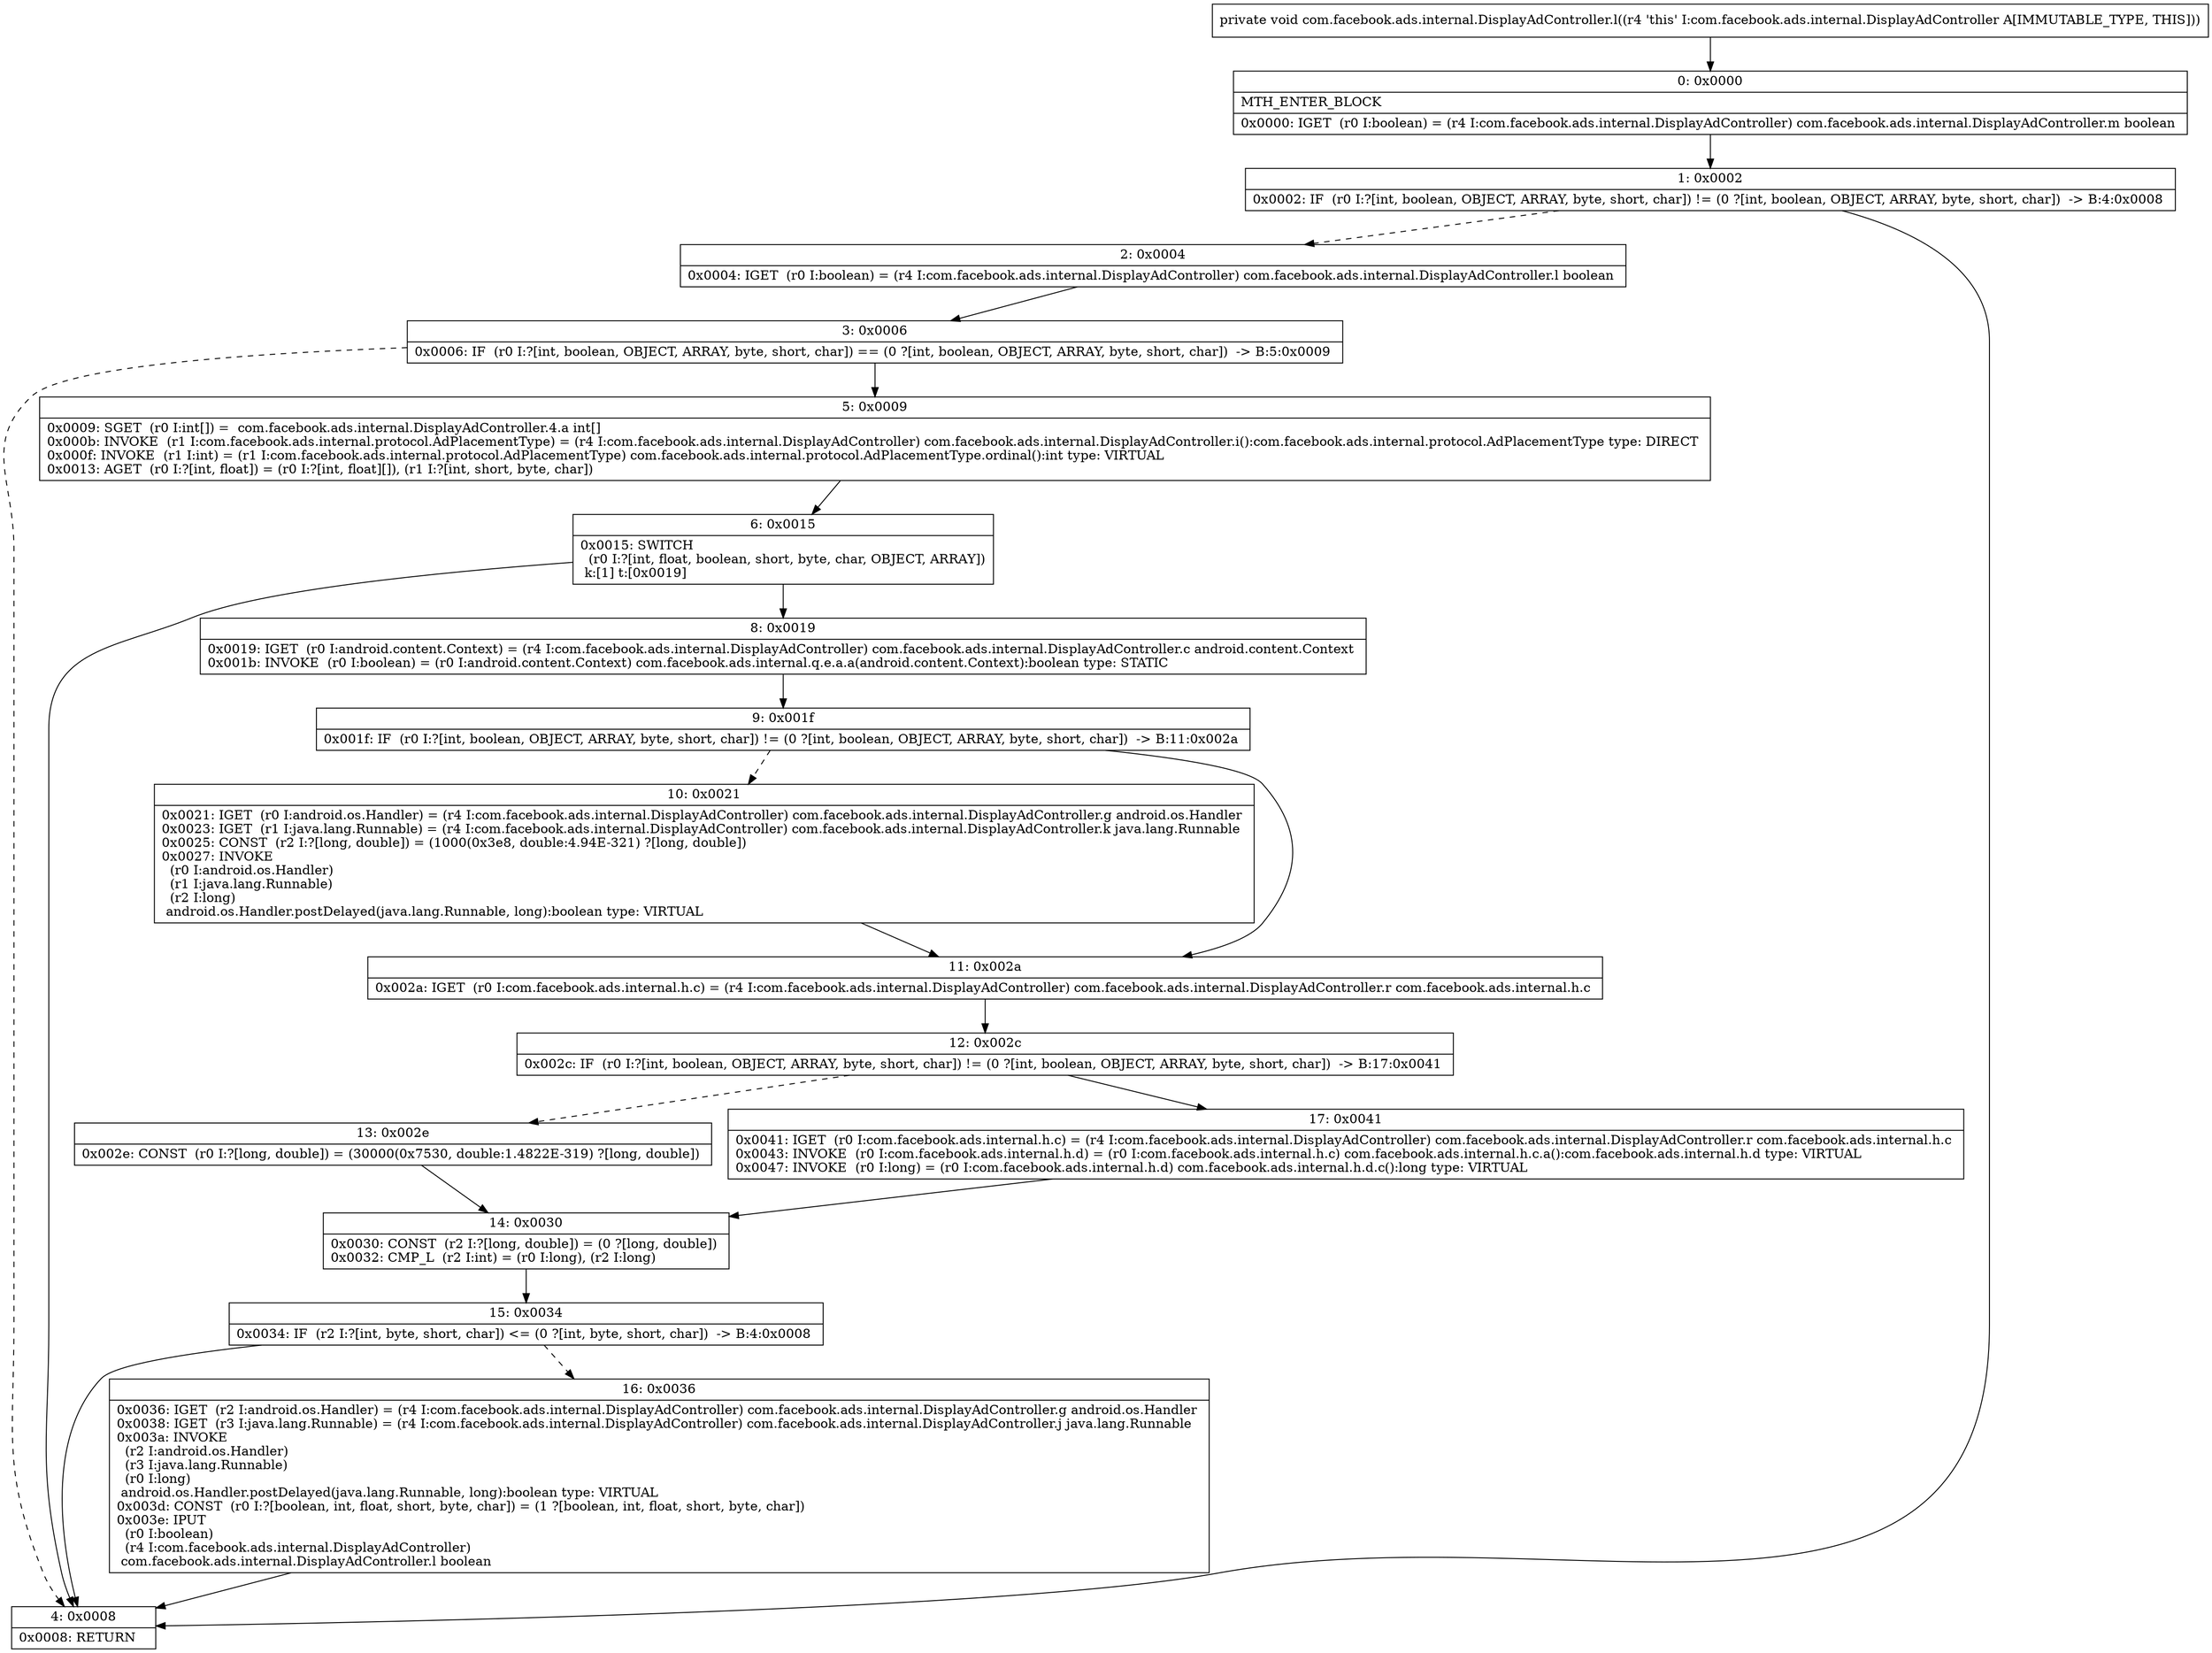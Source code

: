 digraph "CFG forcom.facebook.ads.internal.DisplayAdController.l()V" {
Node_0 [shape=record,label="{0\:\ 0x0000|MTH_ENTER_BLOCK\l|0x0000: IGET  (r0 I:boolean) = (r4 I:com.facebook.ads.internal.DisplayAdController) com.facebook.ads.internal.DisplayAdController.m boolean \l}"];
Node_1 [shape=record,label="{1\:\ 0x0002|0x0002: IF  (r0 I:?[int, boolean, OBJECT, ARRAY, byte, short, char]) != (0 ?[int, boolean, OBJECT, ARRAY, byte, short, char])  \-\> B:4:0x0008 \l}"];
Node_2 [shape=record,label="{2\:\ 0x0004|0x0004: IGET  (r0 I:boolean) = (r4 I:com.facebook.ads.internal.DisplayAdController) com.facebook.ads.internal.DisplayAdController.l boolean \l}"];
Node_3 [shape=record,label="{3\:\ 0x0006|0x0006: IF  (r0 I:?[int, boolean, OBJECT, ARRAY, byte, short, char]) == (0 ?[int, boolean, OBJECT, ARRAY, byte, short, char])  \-\> B:5:0x0009 \l}"];
Node_4 [shape=record,label="{4\:\ 0x0008|0x0008: RETURN   \l}"];
Node_5 [shape=record,label="{5\:\ 0x0009|0x0009: SGET  (r0 I:int[]) =  com.facebook.ads.internal.DisplayAdController.4.a int[] \l0x000b: INVOKE  (r1 I:com.facebook.ads.internal.protocol.AdPlacementType) = (r4 I:com.facebook.ads.internal.DisplayAdController) com.facebook.ads.internal.DisplayAdController.i():com.facebook.ads.internal.protocol.AdPlacementType type: DIRECT \l0x000f: INVOKE  (r1 I:int) = (r1 I:com.facebook.ads.internal.protocol.AdPlacementType) com.facebook.ads.internal.protocol.AdPlacementType.ordinal():int type: VIRTUAL \l0x0013: AGET  (r0 I:?[int, float]) = (r0 I:?[int, float][]), (r1 I:?[int, short, byte, char]) \l}"];
Node_6 [shape=record,label="{6\:\ 0x0015|0x0015: SWITCH  \l  (r0 I:?[int, float, boolean, short, byte, char, OBJECT, ARRAY])\l k:[1] t:[0x0019] \l}"];
Node_8 [shape=record,label="{8\:\ 0x0019|0x0019: IGET  (r0 I:android.content.Context) = (r4 I:com.facebook.ads.internal.DisplayAdController) com.facebook.ads.internal.DisplayAdController.c android.content.Context \l0x001b: INVOKE  (r0 I:boolean) = (r0 I:android.content.Context) com.facebook.ads.internal.q.e.a.a(android.content.Context):boolean type: STATIC \l}"];
Node_9 [shape=record,label="{9\:\ 0x001f|0x001f: IF  (r0 I:?[int, boolean, OBJECT, ARRAY, byte, short, char]) != (0 ?[int, boolean, OBJECT, ARRAY, byte, short, char])  \-\> B:11:0x002a \l}"];
Node_10 [shape=record,label="{10\:\ 0x0021|0x0021: IGET  (r0 I:android.os.Handler) = (r4 I:com.facebook.ads.internal.DisplayAdController) com.facebook.ads.internal.DisplayAdController.g android.os.Handler \l0x0023: IGET  (r1 I:java.lang.Runnable) = (r4 I:com.facebook.ads.internal.DisplayAdController) com.facebook.ads.internal.DisplayAdController.k java.lang.Runnable \l0x0025: CONST  (r2 I:?[long, double]) = (1000(0x3e8, double:4.94E\-321) ?[long, double]) \l0x0027: INVOKE  \l  (r0 I:android.os.Handler)\l  (r1 I:java.lang.Runnable)\l  (r2 I:long)\l android.os.Handler.postDelayed(java.lang.Runnable, long):boolean type: VIRTUAL \l}"];
Node_11 [shape=record,label="{11\:\ 0x002a|0x002a: IGET  (r0 I:com.facebook.ads.internal.h.c) = (r4 I:com.facebook.ads.internal.DisplayAdController) com.facebook.ads.internal.DisplayAdController.r com.facebook.ads.internal.h.c \l}"];
Node_12 [shape=record,label="{12\:\ 0x002c|0x002c: IF  (r0 I:?[int, boolean, OBJECT, ARRAY, byte, short, char]) != (0 ?[int, boolean, OBJECT, ARRAY, byte, short, char])  \-\> B:17:0x0041 \l}"];
Node_13 [shape=record,label="{13\:\ 0x002e|0x002e: CONST  (r0 I:?[long, double]) = (30000(0x7530, double:1.4822E\-319) ?[long, double]) \l}"];
Node_14 [shape=record,label="{14\:\ 0x0030|0x0030: CONST  (r2 I:?[long, double]) = (0 ?[long, double]) \l0x0032: CMP_L  (r2 I:int) = (r0 I:long), (r2 I:long) \l}"];
Node_15 [shape=record,label="{15\:\ 0x0034|0x0034: IF  (r2 I:?[int, byte, short, char]) \<= (0 ?[int, byte, short, char])  \-\> B:4:0x0008 \l}"];
Node_16 [shape=record,label="{16\:\ 0x0036|0x0036: IGET  (r2 I:android.os.Handler) = (r4 I:com.facebook.ads.internal.DisplayAdController) com.facebook.ads.internal.DisplayAdController.g android.os.Handler \l0x0038: IGET  (r3 I:java.lang.Runnable) = (r4 I:com.facebook.ads.internal.DisplayAdController) com.facebook.ads.internal.DisplayAdController.j java.lang.Runnable \l0x003a: INVOKE  \l  (r2 I:android.os.Handler)\l  (r3 I:java.lang.Runnable)\l  (r0 I:long)\l android.os.Handler.postDelayed(java.lang.Runnable, long):boolean type: VIRTUAL \l0x003d: CONST  (r0 I:?[boolean, int, float, short, byte, char]) = (1 ?[boolean, int, float, short, byte, char]) \l0x003e: IPUT  \l  (r0 I:boolean)\l  (r4 I:com.facebook.ads.internal.DisplayAdController)\l com.facebook.ads.internal.DisplayAdController.l boolean \l}"];
Node_17 [shape=record,label="{17\:\ 0x0041|0x0041: IGET  (r0 I:com.facebook.ads.internal.h.c) = (r4 I:com.facebook.ads.internal.DisplayAdController) com.facebook.ads.internal.DisplayAdController.r com.facebook.ads.internal.h.c \l0x0043: INVOKE  (r0 I:com.facebook.ads.internal.h.d) = (r0 I:com.facebook.ads.internal.h.c) com.facebook.ads.internal.h.c.a():com.facebook.ads.internal.h.d type: VIRTUAL \l0x0047: INVOKE  (r0 I:long) = (r0 I:com.facebook.ads.internal.h.d) com.facebook.ads.internal.h.d.c():long type: VIRTUAL \l}"];
MethodNode[shape=record,label="{private void com.facebook.ads.internal.DisplayAdController.l((r4 'this' I:com.facebook.ads.internal.DisplayAdController A[IMMUTABLE_TYPE, THIS])) }"];
MethodNode -> Node_0;
Node_0 -> Node_1;
Node_1 -> Node_2[style=dashed];
Node_1 -> Node_4;
Node_2 -> Node_3;
Node_3 -> Node_4[style=dashed];
Node_3 -> Node_5;
Node_5 -> Node_6;
Node_6 -> Node_8;
Node_6 -> Node_4;
Node_8 -> Node_9;
Node_9 -> Node_10[style=dashed];
Node_9 -> Node_11;
Node_10 -> Node_11;
Node_11 -> Node_12;
Node_12 -> Node_13[style=dashed];
Node_12 -> Node_17;
Node_13 -> Node_14;
Node_14 -> Node_15;
Node_15 -> Node_4;
Node_15 -> Node_16[style=dashed];
Node_16 -> Node_4;
Node_17 -> Node_14;
}

